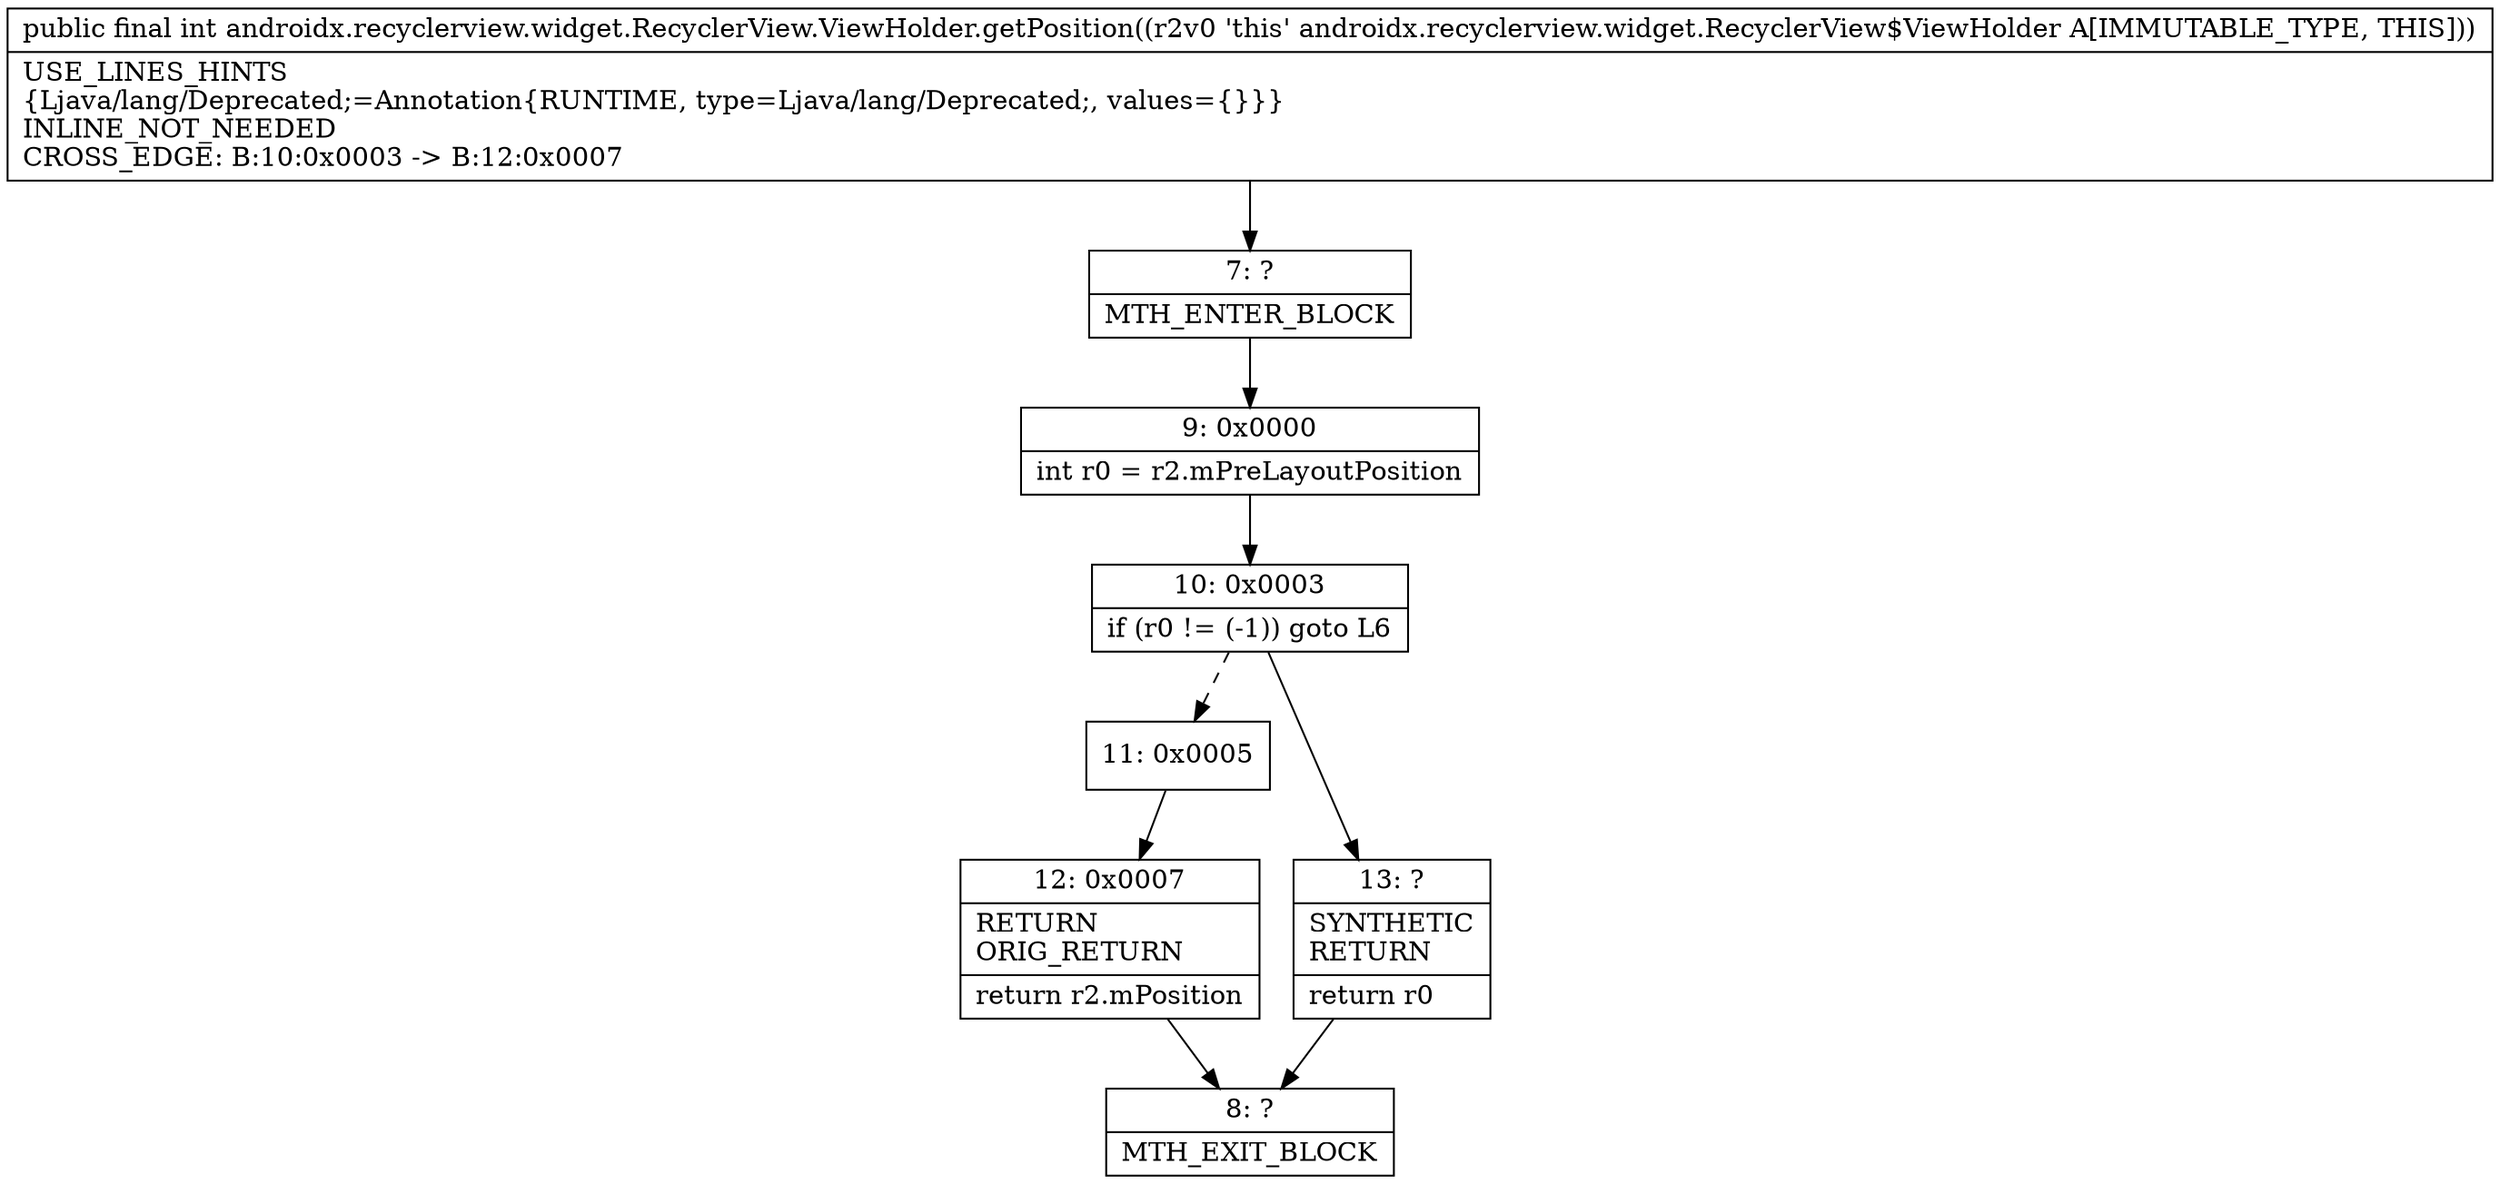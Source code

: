 digraph "CFG forandroidx.recyclerview.widget.RecyclerView.ViewHolder.getPosition()I" {
Node_7 [shape=record,label="{7\:\ ?|MTH_ENTER_BLOCK\l}"];
Node_9 [shape=record,label="{9\:\ 0x0000|int r0 = r2.mPreLayoutPosition\l}"];
Node_10 [shape=record,label="{10\:\ 0x0003|if (r0 != (\-1)) goto L6\l}"];
Node_11 [shape=record,label="{11\:\ 0x0005}"];
Node_12 [shape=record,label="{12\:\ 0x0007|RETURN\lORIG_RETURN\l|return r2.mPosition\l}"];
Node_8 [shape=record,label="{8\:\ ?|MTH_EXIT_BLOCK\l}"];
Node_13 [shape=record,label="{13\:\ ?|SYNTHETIC\lRETURN\l|return r0\l}"];
MethodNode[shape=record,label="{public final int androidx.recyclerview.widget.RecyclerView.ViewHolder.getPosition((r2v0 'this' androidx.recyclerview.widget.RecyclerView$ViewHolder A[IMMUTABLE_TYPE, THIS]))  | USE_LINES_HINTS\l\{Ljava\/lang\/Deprecated;=Annotation\{RUNTIME, type=Ljava\/lang\/Deprecated;, values=\{\}\}\}\lINLINE_NOT_NEEDED\lCROSS_EDGE: B:10:0x0003 \-\> B:12:0x0007\l}"];
MethodNode -> Node_7;Node_7 -> Node_9;
Node_9 -> Node_10;
Node_10 -> Node_11[style=dashed];
Node_10 -> Node_13;
Node_11 -> Node_12;
Node_12 -> Node_8;
Node_13 -> Node_8;
}

